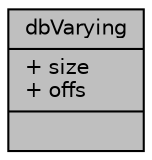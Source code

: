 digraph "dbVarying"
{
 // INTERACTIVE_SVG=YES
 // LATEX_PDF_SIZE
  edge [fontname="Helvetica",fontsize="10",labelfontname="Helvetica",labelfontsize="10"];
  node [fontname="Helvetica",fontsize="10",shape=record];
  Node1 [label="{dbVarying\n|+ size\l+ offs\l|}",height=0.2,width=0.4,color="black", fillcolor="grey75", style="filled", fontcolor="black",tooltip=" "];
}
